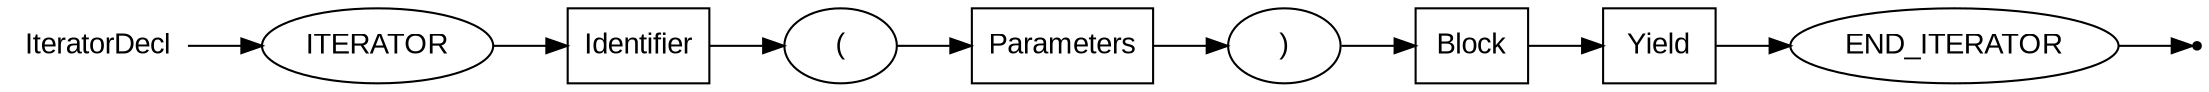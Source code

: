 digraph ITERATORDECL {
  rankdir=LR;
  node [fontname="Arial"];
  start [label="IteratorDecl" shape=plaintext];
  end [label="" shape=point];
  A [label="ITERATOR" shape=oval];
  B [label="Identifier" shape=box];
  C [label="(" shape=oval];
  D [label="Parameters" shape=box];
  E [label=")" shape=oval];
  F [label="Block" shape=box];
  G [label="Yield" shape=box];
  H [label="END_ITERATOR" shape=oval];
  start -> A;
  A -> B;
  B -> C;
  C -> D;
  D -> E;
  E -> F;
  F -> G;
  G -> H;
  H -> end;
}